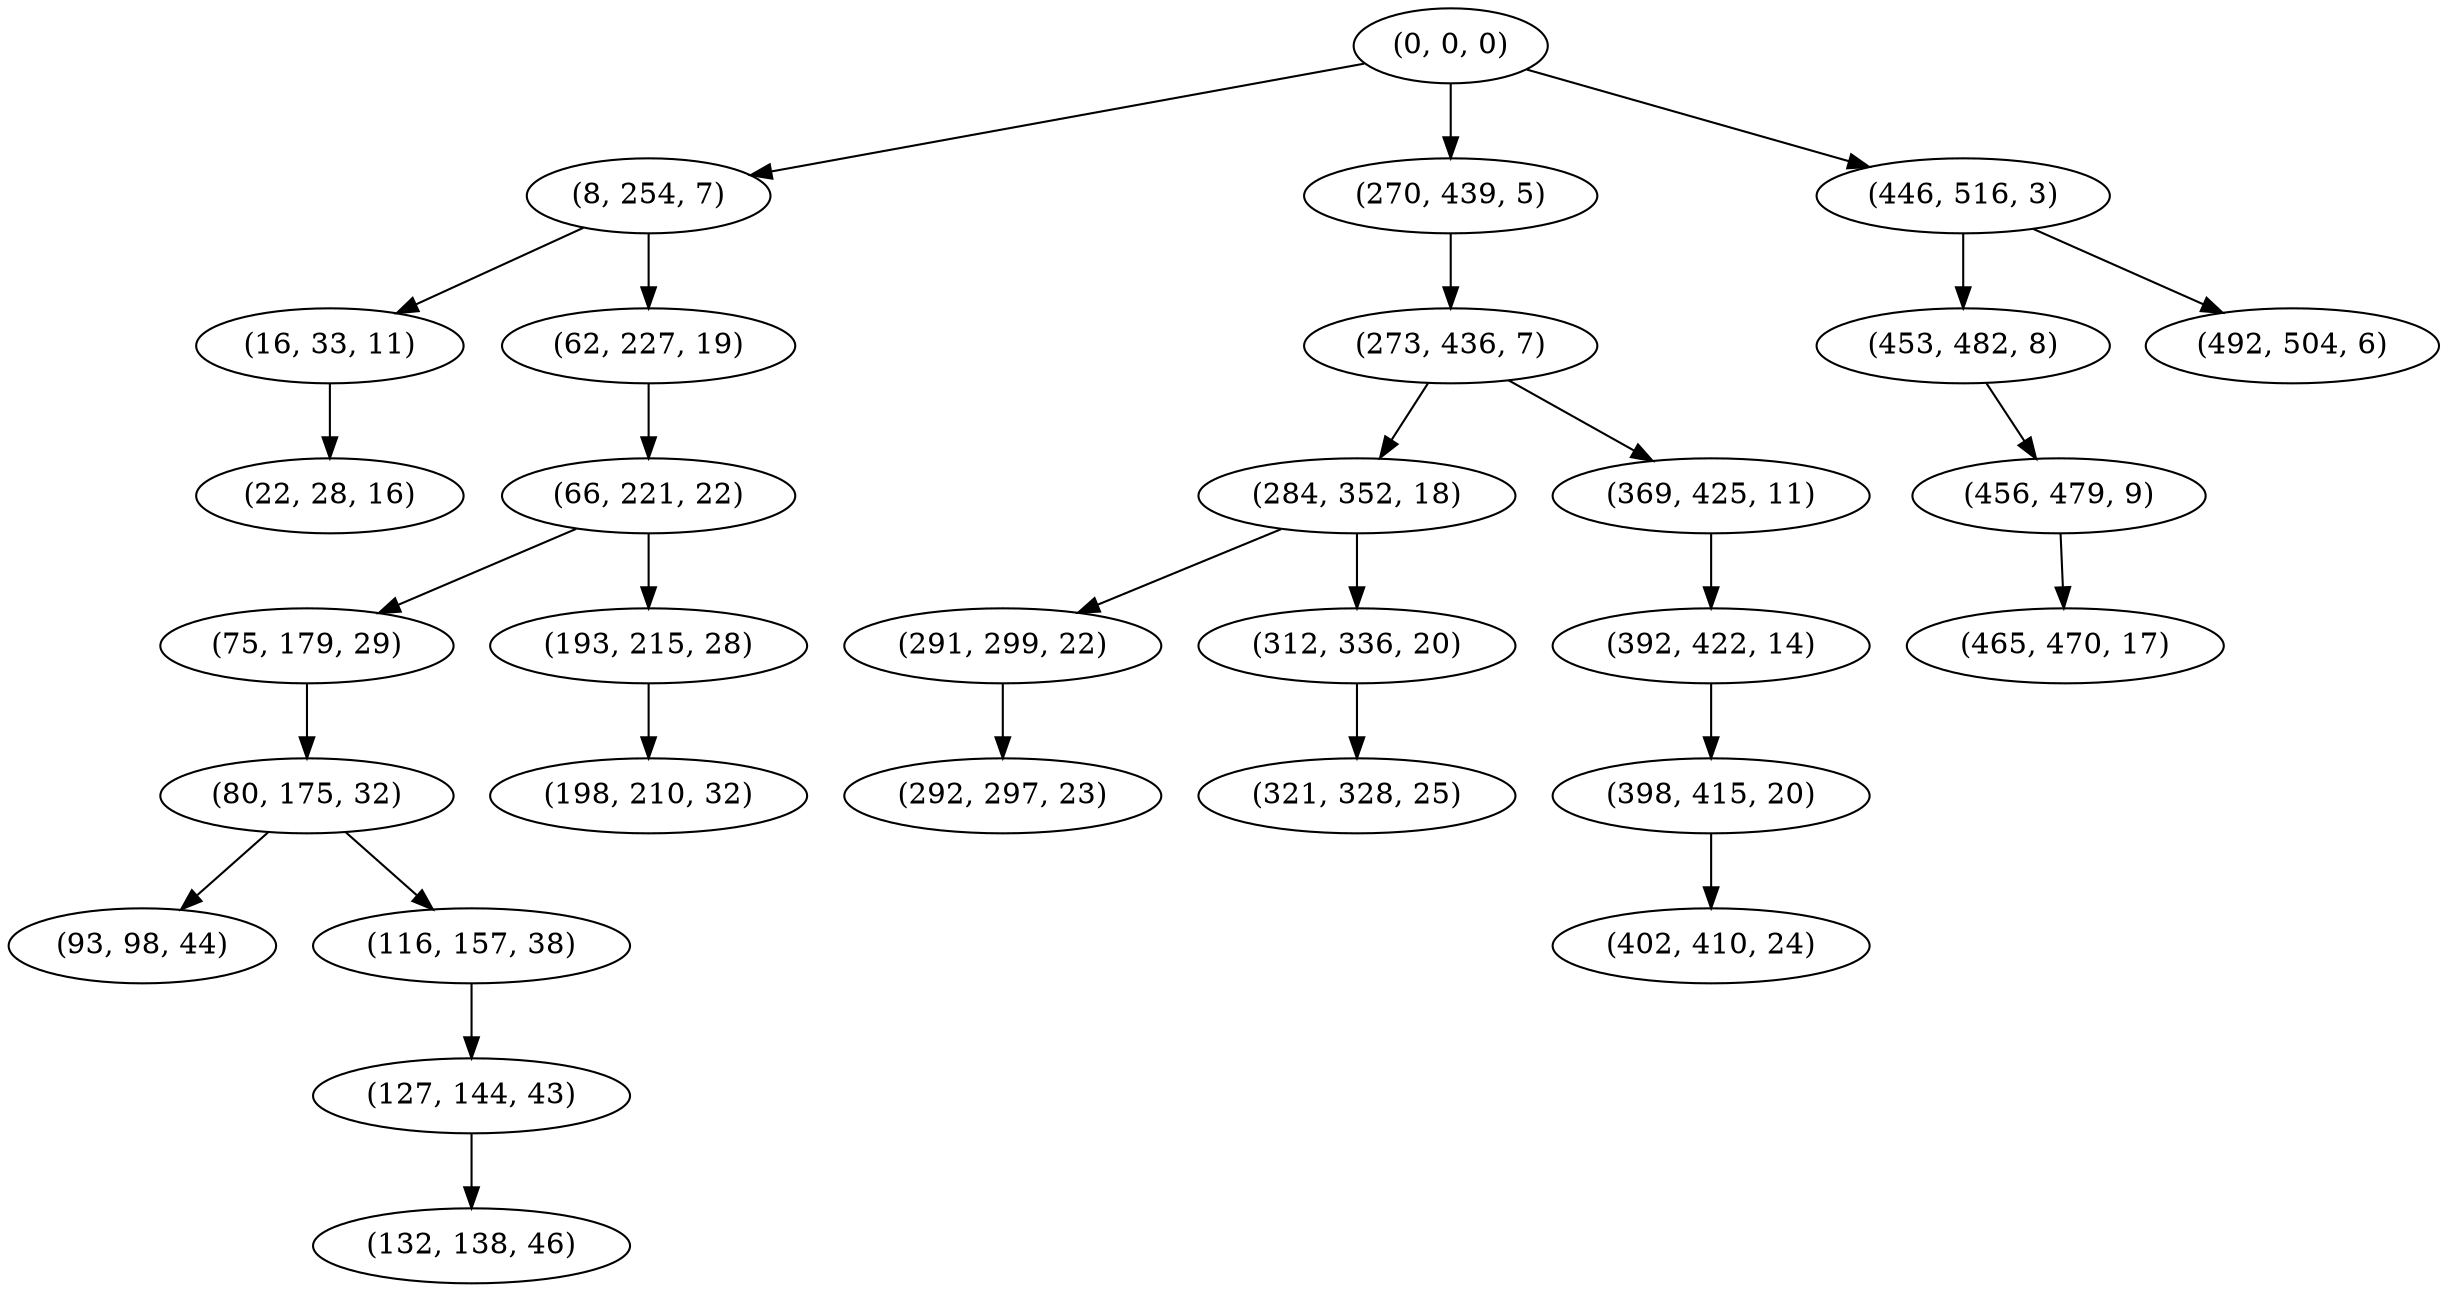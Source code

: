 digraph tree {
    "(0, 0, 0)";
    "(8, 254, 7)";
    "(16, 33, 11)";
    "(22, 28, 16)";
    "(62, 227, 19)";
    "(66, 221, 22)";
    "(75, 179, 29)";
    "(80, 175, 32)";
    "(93, 98, 44)";
    "(116, 157, 38)";
    "(127, 144, 43)";
    "(132, 138, 46)";
    "(193, 215, 28)";
    "(198, 210, 32)";
    "(270, 439, 5)";
    "(273, 436, 7)";
    "(284, 352, 18)";
    "(291, 299, 22)";
    "(292, 297, 23)";
    "(312, 336, 20)";
    "(321, 328, 25)";
    "(369, 425, 11)";
    "(392, 422, 14)";
    "(398, 415, 20)";
    "(402, 410, 24)";
    "(446, 516, 3)";
    "(453, 482, 8)";
    "(456, 479, 9)";
    "(465, 470, 17)";
    "(492, 504, 6)";
    "(0, 0, 0)" -> "(8, 254, 7)";
    "(0, 0, 0)" -> "(270, 439, 5)";
    "(0, 0, 0)" -> "(446, 516, 3)";
    "(8, 254, 7)" -> "(16, 33, 11)";
    "(8, 254, 7)" -> "(62, 227, 19)";
    "(16, 33, 11)" -> "(22, 28, 16)";
    "(62, 227, 19)" -> "(66, 221, 22)";
    "(66, 221, 22)" -> "(75, 179, 29)";
    "(66, 221, 22)" -> "(193, 215, 28)";
    "(75, 179, 29)" -> "(80, 175, 32)";
    "(80, 175, 32)" -> "(93, 98, 44)";
    "(80, 175, 32)" -> "(116, 157, 38)";
    "(116, 157, 38)" -> "(127, 144, 43)";
    "(127, 144, 43)" -> "(132, 138, 46)";
    "(193, 215, 28)" -> "(198, 210, 32)";
    "(270, 439, 5)" -> "(273, 436, 7)";
    "(273, 436, 7)" -> "(284, 352, 18)";
    "(273, 436, 7)" -> "(369, 425, 11)";
    "(284, 352, 18)" -> "(291, 299, 22)";
    "(284, 352, 18)" -> "(312, 336, 20)";
    "(291, 299, 22)" -> "(292, 297, 23)";
    "(312, 336, 20)" -> "(321, 328, 25)";
    "(369, 425, 11)" -> "(392, 422, 14)";
    "(392, 422, 14)" -> "(398, 415, 20)";
    "(398, 415, 20)" -> "(402, 410, 24)";
    "(446, 516, 3)" -> "(453, 482, 8)";
    "(446, 516, 3)" -> "(492, 504, 6)";
    "(453, 482, 8)" -> "(456, 479, 9)";
    "(456, 479, 9)" -> "(465, 470, 17)";
}
